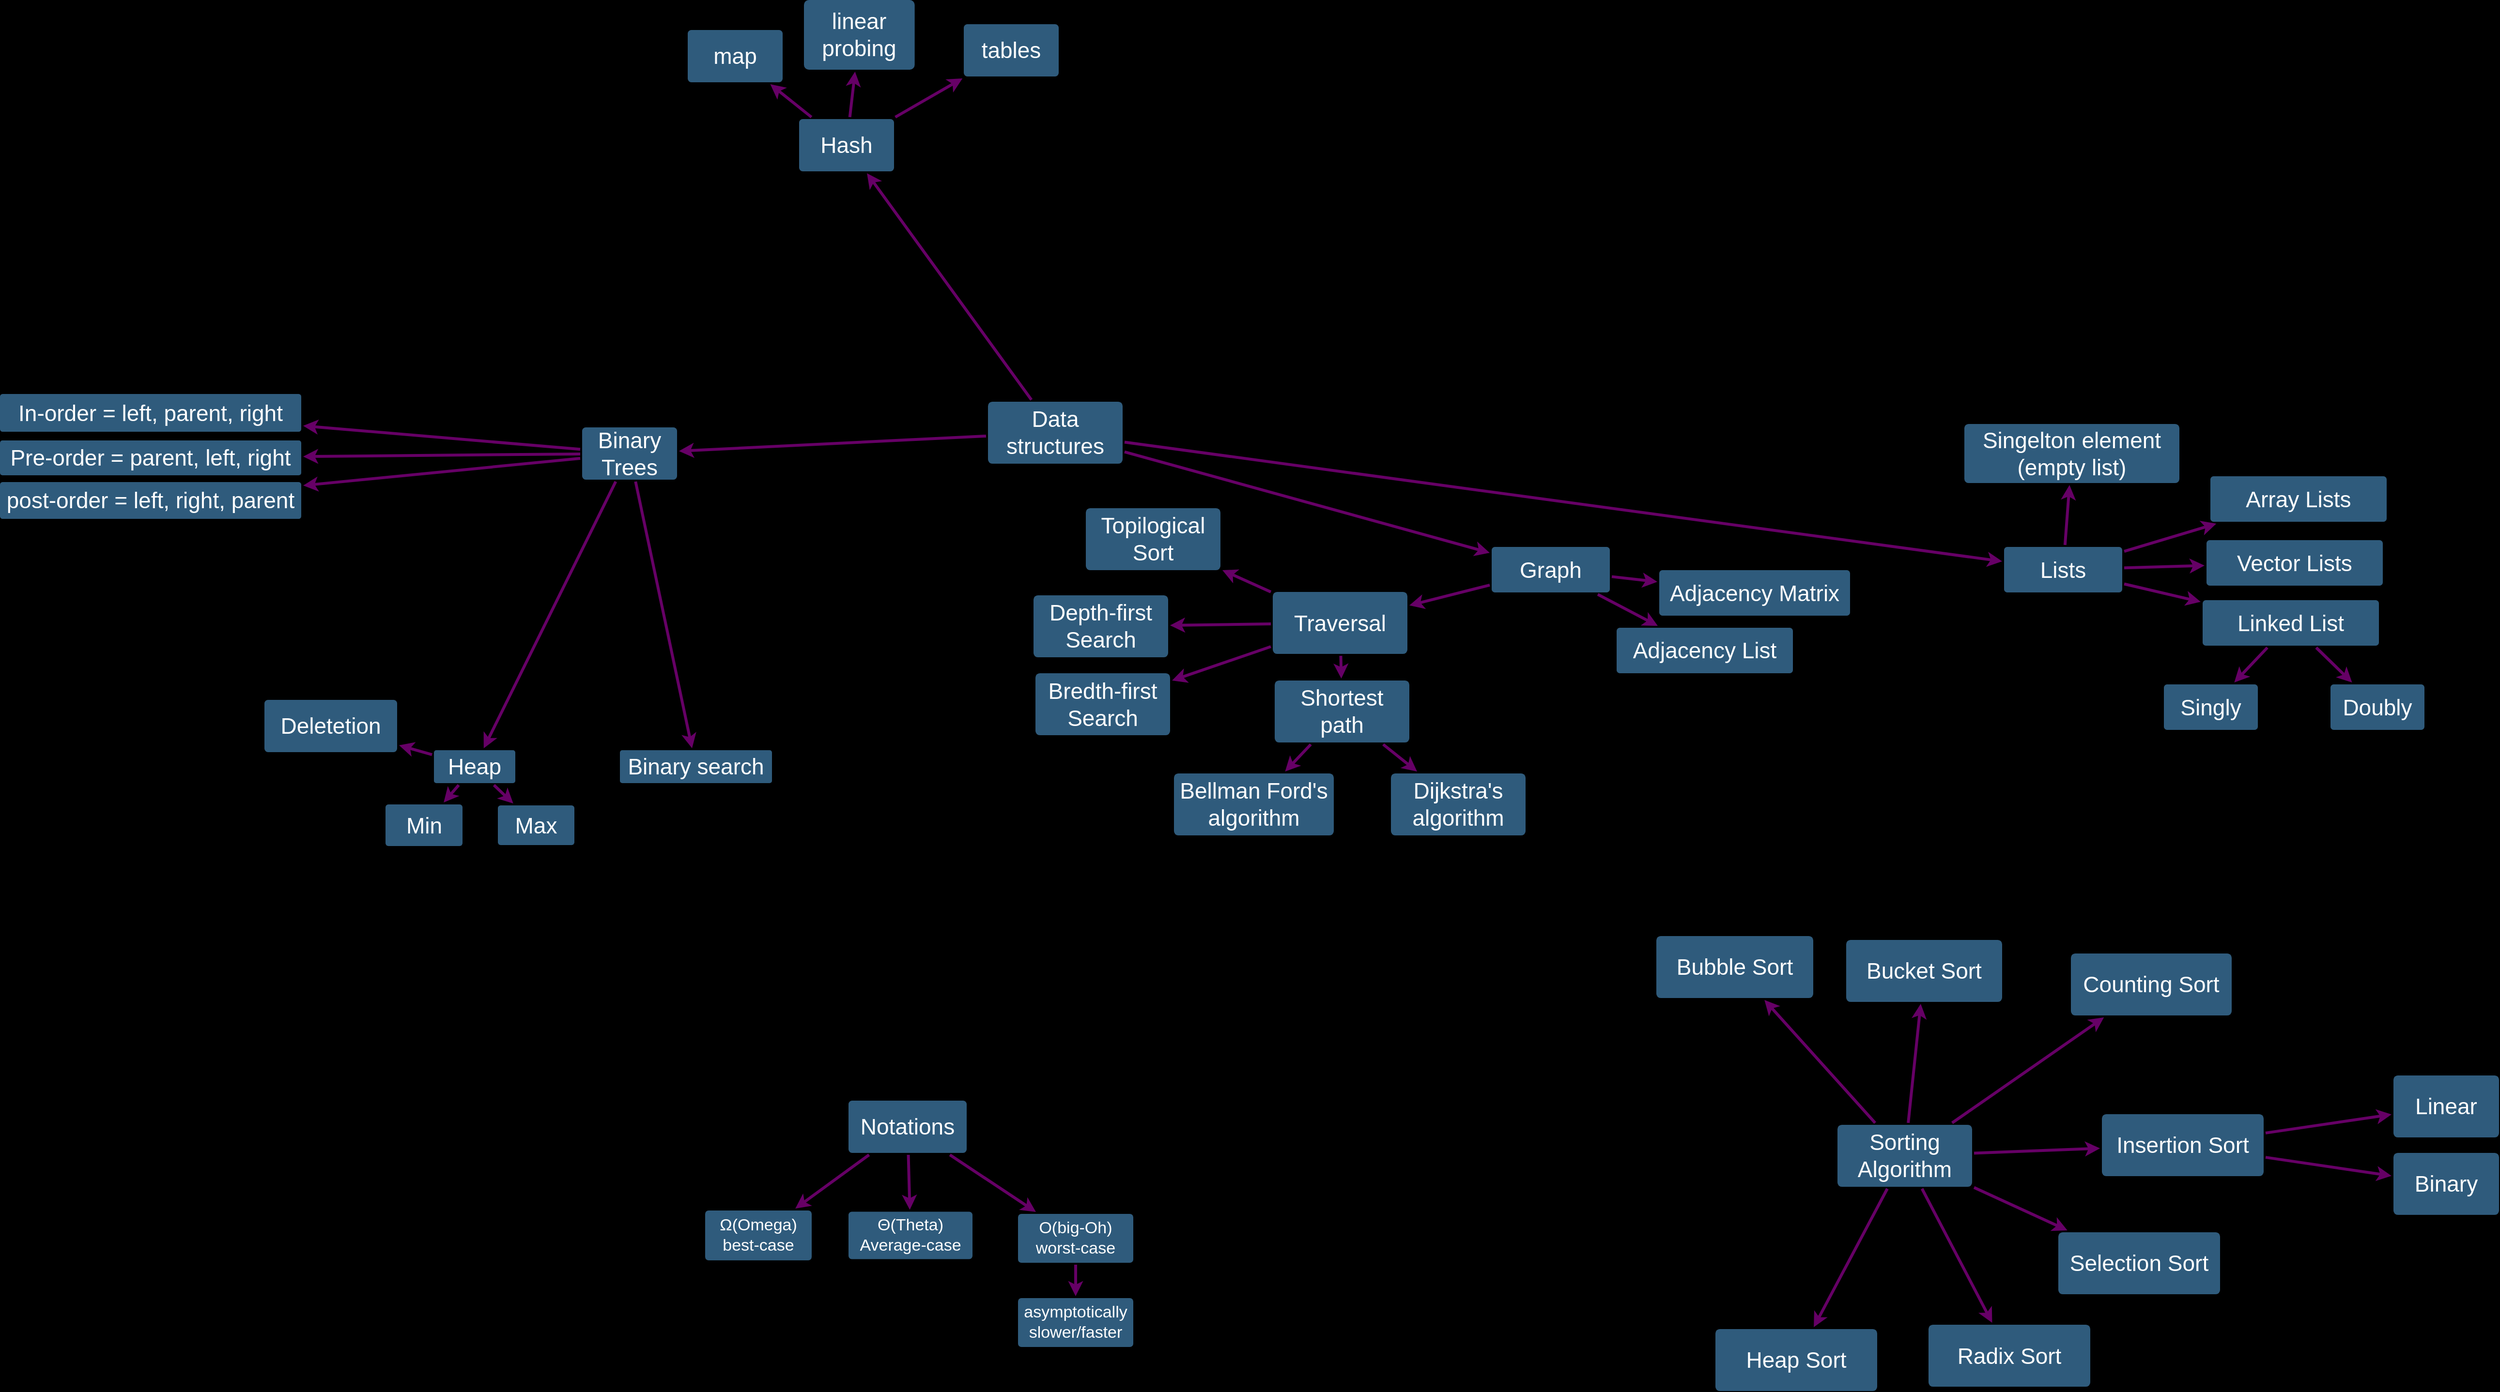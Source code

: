 <mxfile version="13.3.5" type="github">
  <diagram id="6a731a19-8d31-9384-78a2-239565b7b9f0" name="Page-1">
    <mxGraphModel dx="920" dy="1656" grid="0" gridSize="10" guides="1" tooltips="1" connect="1" arrows="1" fold="1" page="0" pageScale="1" pageWidth="1169" pageHeight="827" background="#000000" math="0" shadow="0">
      <root>
        <mxCell id="0" />
        <mxCell id="1" parent="0" />
        <mxCell id="1749" value="Binary Trees" style="rounded=1;whiteSpace=wrap;html=1;shadow=0;labelBackgroundColor=none;strokeColor=none;strokeWidth=3;fillColor=#2F5B7C;fontFamily=Helvetica;fontSize=23;fontColor=#FFFFFF;align=center;fontStyle=0;spacing=5;arcSize=7;perimeterSpacing=2;glass=0;" parent="1" vertex="1">
          <mxGeometry x="777" y="-366.5" width="98" height="54" as="geometry" />
        </mxCell>
        <mxCell id="1746" value="" style="edgeStyle=none;rounded=0;jumpStyle=none;html=1;shadow=0;labelBackgroundColor=none;startArrow=none;startFill=0;endArrow=classic;endFill=1;jettySize=auto;orthogonalLoop=1;strokeWidth=3;fontFamily=Helvetica;fontSize=16;fontColor=#23445D;spacing=5;fillColor=#e3c800;strokeColor=#660066;" parent="1" source="1749" target="T0vurwcoZlo6JB8hRkQS-1782" edge="1">
          <mxGeometry relative="1" as="geometry">
            <mxPoint x="857.308" y="78.66" as="targetPoint" />
            <mxPoint x="781" y="-135.0" as="sourcePoint" />
          </mxGeometry>
        </mxCell>
        <mxCell id="T0vurwcoZlo6JB8hRkQS-1781" value="In-order = left, parent, right" style="rounded=1;whiteSpace=wrap;html=1;shadow=0;labelBackgroundColor=none;strokeColor=none;strokeWidth=3;fillColor=#2F5B7C;fontFamily=Helvetica;fontSize=23;fontColor=#FFFFFF;align=center;fontStyle=0;spacing=5;arcSize=7;perimeterSpacing=2;horizontal=1;" parent="1" vertex="1">
          <mxGeometry x="176" y="-401" width="311" height="39" as="geometry" />
        </mxCell>
        <mxCell id="T0vurwcoZlo6JB8hRkQS-1782" value="Heap" style="rounded=1;whiteSpace=wrap;html=1;shadow=0;labelBackgroundColor=none;strokeColor=none;strokeWidth=3;fillColor=#2F5B7C;fontFamily=Helvetica;fontSize=23;fontColor=#FFFFFF;align=center;fontStyle=0;spacing=5;arcSize=7;perimeterSpacing=2;horizontal=1;verticalAlign=middle;" parent="1" vertex="1">
          <mxGeometry x="624" y="-33" width="84" height="34" as="geometry" />
        </mxCell>
        <mxCell id="T0vurwcoZlo6JB8hRkQS-1786" value="" style="edgeStyle=none;rounded=0;jumpStyle=none;html=1;shadow=0;labelBackgroundColor=none;startArrow=none;startFill=0;endArrow=classic;endFill=1;jettySize=auto;orthogonalLoop=1;strokeWidth=3;fontFamily=Helvetica;fontSize=16;fontColor=#23445D;spacing=5;fillColor=#e3c800;strokeColor=#660066;" parent="1" source="T0vurwcoZlo6JB8hRkQS-1782" target="T0vurwcoZlo6JB8hRkQS-1794" edge="1">
          <mxGeometry relative="1" as="geometry">
            <mxPoint x="875" y="129" as="sourcePoint" />
            <mxPoint x="836.63" y="171.0" as="targetPoint" />
          </mxGeometry>
        </mxCell>
        <mxCell id="T0vurwcoZlo6JB8hRkQS-1787" value="" style="edgeStyle=none;rounded=0;jumpStyle=none;html=1;shadow=0;labelBackgroundColor=none;startArrow=none;startFill=0;endArrow=classic;endFill=1;jettySize=auto;orthogonalLoop=1;strokeWidth=3;fontFamily=Helvetica;fontSize=16;fontColor=#23445D;spacing=5;fillColor=#e3c800;strokeColor=#660066;" parent="1" source="T0vurwcoZlo6JB8hRkQS-1782" target="T0vurwcoZlo6JB8hRkQS-1795" edge="1">
          <mxGeometry relative="1" as="geometry">
            <mxPoint x="885" y="139" as="sourcePoint" />
            <mxPoint x="902.027" y="171.0" as="targetPoint" />
          </mxGeometry>
        </mxCell>
        <mxCell id="T0vurwcoZlo6JB8hRkQS-1788" value="" style="edgeStyle=none;rounded=0;jumpStyle=none;html=1;shadow=0;labelBackgroundColor=none;startArrow=none;startFill=0;endArrow=classic;endFill=1;jettySize=auto;orthogonalLoop=1;strokeWidth=3;fontFamily=Helvetica;fontSize=16;fontColor=#23445D;spacing=5;fillColor=#e3c800;strokeColor=#660066;" parent="1" source="1749" target="T0vurwcoZlo6JB8hRkQS-1781" edge="1">
          <mxGeometry relative="1" as="geometry">
            <mxPoint x="1041" y="-95" as="sourcePoint" />
            <mxPoint x="1041" y="-61" as="targetPoint" />
          </mxGeometry>
        </mxCell>
        <mxCell id="T0vurwcoZlo6JB8hRkQS-1789" value="Pre-order = parent, left, right" style="rounded=1;whiteSpace=wrap;html=1;shadow=0;labelBackgroundColor=none;strokeColor=none;strokeWidth=3;fillColor=#2F5B7C;fontFamily=Helvetica;fontSize=23;fontColor=#FFFFFF;align=center;fontStyle=0;spacing=5;arcSize=7;perimeterSpacing=2;horizontal=1;" parent="1" vertex="1">
          <mxGeometry x="176" y="-353" width="311" height="36" as="geometry" />
        </mxCell>
        <mxCell id="T0vurwcoZlo6JB8hRkQS-1791" value="post-order = left, right, parent" style="rounded=1;whiteSpace=wrap;html=1;shadow=0;labelBackgroundColor=none;strokeColor=none;strokeWidth=3;fillColor=#2F5B7C;fontFamily=Helvetica;fontSize=23;fontColor=#FFFFFF;align=center;fontStyle=0;spacing=5;arcSize=7;perimeterSpacing=2;horizontal=1;" parent="1" vertex="1">
          <mxGeometry x="176" y="-310" width="311" height="38" as="geometry" />
        </mxCell>
        <mxCell id="T0vurwcoZlo6JB8hRkQS-1793" value="" style="edgeStyle=none;rounded=0;jumpStyle=none;html=1;shadow=0;labelBackgroundColor=none;startArrow=none;startFill=0;endArrow=classic;endFill=1;jettySize=auto;orthogonalLoop=1;strokeWidth=3;fontFamily=Helvetica;fontSize=16;fontColor=#23445D;spacing=5;fillColor=#e3c800;strokeColor=#660066;" parent="1" source="1749" target="T0vurwcoZlo6JB8hRkQS-1789" edge="1">
          <mxGeometry relative="1" as="geometry">
            <mxPoint x="912" y="-148.783" as="sourcePoint" />
            <mxPoint x="933" y="-152.435" as="targetPoint" />
          </mxGeometry>
        </mxCell>
        <mxCell id="T0vurwcoZlo6JB8hRkQS-1794" value="Min" style="rounded=1;whiteSpace=wrap;html=1;shadow=0;labelBackgroundColor=none;strokeColor=none;strokeWidth=3;fillColor=#2F5B7C;fontFamily=Helvetica;fontSize=23;fontColor=#FFFFFF;align=center;fontStyle=0;spacing=5;arcSize=7;perimeterSpacing=2;horizontal=1;verticalAlign=middle;" parent="1" vertex="1">
          <mxGeometry x="574" y="23" width="79.5" height="43" as="geometry" />
        </mxCell>
        <mxCell id="T0vurwcoZlo6JB8hRkQS-1795" value="Max" style="rounded=1;whiteSpace=wrap;html=1;shadow=0;labelBackgroundColor=none;strokeColor=none;strokeWidth=3;fillColor=#2F5B7C;fontFamily=Helvetica;fontSize=23;fontColor=#FFFFFF;align=center;fontStyle=0;spacing=5;arcSize=7;perimeterSpacing=2;horizontal=1;verticalAlign=middle;" parent="1" vertex="1">
          <mxGeometry x="690" y="24" width="79" height="41" as="geometry" />
        </mxCell>
        <mxCell id="T0vurwcoZlo6JB8hRkQS-1797" value="" style="edgeStyle=none;rounded=0;jumpStyle=none;html=1;shadow=0;labelBackgroundColor=none;startArrow=none;startFill=0;endArrow=classic;endFill=1;jettySize=auto;orthogonalLoop=1;strokeWidth=3;fontFamily=Helvetica;fontSize=16;fontColor=#23445D;spacing=5;fillColor=#e3c800;strokeColor=#660066;" parent="1" source="1749" target="T0vurwcoZlo6JB8hRkQS-1791" edge="1">
          <mxGeometry relative="1" as="geometry">
            <mxPoint x="912" y="-142.569" as="sourcePoint" />
            <mxPoint x="987" y="-138.665" as="targetPoint" />
          </mxGeometry>
        </mxCell>
        <mxCell id="T0vurwcoZlo6JB8hRkQS-1798" value="Graph" style="rounded=1;whiteSpace=wrap;html=1;shadow=0;labelBackgroundColor=none;strokeColor=none;strokeWidth=3;fillColor=#2F5B7C;fontFamily=Helvetica;fontSize=23;fontColor=#FFFFFF;align=center;fontStyle=0;spacing=5;arcSize=7;perimeterSpacing=2;" parent="1" vertex="1">
          <mxGeometry x="1716" y="-243" width="122" height="47" as="geometry" />
        </mxCell>
        <mxCell id="T0vurwcoZlo6JB8hRkQS-1799" value="Data structures" style="rounded=1;whiteSpace=wrap;html=1;shadow=0;labelBackgroundColor=none;strokeColor=none;strokeWidth=3;fillColor=#2F5B7C;fontFamily=Helvetica;fontSize=23;fontColor=#FFFFFF;align=center;fontStyle=0;spacing=5;arcSize=7;perimeterSpacing=2;" parent="1" vertex="1">
          <mxGeometry x="1196" y="-393" width="139" height="64" as="geometry" />
        </mxCell>
        <mxCell id="cFTijlWa25xeLsZB_8mZ-1750" value="" style="edgeStyle=none;rounded=0;jumpStyle=none;html=1;shadow=0;labelBackgroundColor=none;startArrow=none;startFill=0;endArrow=classic;endFill=1;jettySize=auto;orthogonalLoop=1;strokeWidth=3;fontFamily=Helvetica;fontSize=16;fontColor=#23445D;spacing=5;fillColor=#e3c800;strokeColor=#660066;" parent="1" source="T0vurwcoZlo6JB8hRkQS-1799" target="1749" edge="1">
          <mxGeometry relative="1" as="geometry">
            <mxPoint x="233" y="190.688" as="sourcePoint" />
            <mxPoint x="348" y="169.692" as="targetPoint" />
          </mxGeometry>
        </mxCell>
        <mxCell id="cFTijlWa25xeLsZB_8mZ-1751" value="" style="edgeStyle=none;rounded=0;jumpStyle=none;html=1;shadow=0;labelBackgroundColor=none;startArrow=none;startFill=0;endArrow=classic;endFill=1;jettySize=auto;orthogonalLoop=1;strokeWidth=3;fontFamily=Helvetica;fontSize=16;fontColor=#23445D;spacing=5;fillColor=#e3c800;strokeColor=#660066;" parent="1" source="T0vurwcoZlo6JB8hRkQS-1799" target="T0vurwcoZlo6JB8hRkQS-1798" edge="1">
          <mxGeometry relative="1" as="geometry">
            <mxPoint x="243" y="200.688" as="sourcePoint" />
            <mxPoint x="358" y="179.692" as="targetPoint" />
          </mxGeometry>
        </mxCell>
        <mxCell id="cFTijlWa25xeLsZB_8mZ-1752" value="Lists" style="rounded=1;whiteSpace=wrap;html=1;shadow=0;labelBackgroundColor=none;strokeColor=none;strokeWidth=3;fillColor=#2F5B7C;fontFamily=Helvetica;fontSize=23;fontColor=#FFFFFF;align=center;fontStyle=0;spacing=5;arcSize=7;perimeterSpacing=2;" parent="1" vertex="1">
          <mxGeometry x="2245" y="-243" width="122" height="47" as="geometry" />
        </mxCell>
        <mxCell id="cFTijlWa25xeLsZB_8mZ-1754" value="" style="edgeStyle=none;rounded=0;jumpStyle=none;html=1;shadow=0;labelBackgroundColor=none;startArrow=none;startFill=0;endArrow=classic;endFill=1;jettySize=auto;orthogonalLoop=1;strokeWidth=3;fontFamily=Helvetica;fontSize=16;fontColor=#23445D;spacing=5;fillColor=#e3c800;strokeColor=#660066;" parent="1" source="T0vurwcoZlo6JB8hRkQS-1799" target="cFTijlWa25xeLsZB_8mZ-1752" edge="1">
          <mxGeometry relative="1" as="geometry">
            <mxPoint x="1440" y="-12" as="sourcePoint" />
            <mxPoint x="1783" y="-62" as="targetPoint" />
          </mxGeometry>
        </mxCell>
        <mxCell id="cFTijlWa25xeLsZB_8mZ-1756" value="" style="edgeStyle=none;rounded=0;jumpStyle=none;html=1;shadow=0;labelBackgroundColor=none;startArrow=none;startFill=0;endArrow=classic;endFill=1;jettySize=auto;orthogonalLoop=1;strokeWidth=3;fontFamily=Helvetica;fontSize=16;fontColor=#23445D;spacing=5;fillColor=#e3c800;strokeColor=#660066;" parent="1" source="cFTijlWa25xeLsZB_8mZ-1752" target="cFTijlWa25xeLsZB_8mZ-1782" edge="1">
          <mxGeometry relative="1" as="geometry">
            <mxPoint x="1475.0" y="-341.22" as="sourcePoint" />
            <mxPoint x="2205.704" y="-120.0" as="targetPoint" />
          </mxGeometry>
        </mxCell>
        <mxCell id="cFTijlWa25xeLsZB_8mZ-1758" value="Sorting Algorithm" style="rounded=1;whiteSpace=wrap;html=1;shadow=0;labelBackgroundColor=none;strokeColor=none;strokeWidth=3;fillColor=#2F5B7C;fontFamily=Helvetica;fontSize=23;fontColor=#FFFFFF;align=center;fontStyle=0;spacing=5;arcSize=7;perimeterSpacing=2;" parent="1" vertex="1">
          <mxGeometry x="2073" y="354" width="139" height="64" as="geometry" />
        </mxCell>
        <mxCell id="cFTijlWa25xeLsZB_8mZ-1760" value="Traversal" style="rounded=1;whiteSpace=wrap;html=1;shadow=0;labelBackgroundColor=none;strokeColor=none;strokeWidth=3;fillColor=#2F5B7C;fontFamily=Helvetica;fontSize=23;fontColor=#FFFFFF;align=center;fontStyle=0;spacing=5;arcSize=7;perimeterSpacing=2;" parent="1" vertex="1">
          <mxGeometry x="1490" y="-196.5" width="139" height="64" as="geometry" />
        </mxCell>
        <mxCell id="cFTijlWa25xeLsZB_8mZ-1761" value="" style="edgeStyle=none;rounded=0;jumpStyle=none;html=1;shadow=0;labelBackgroundColor=none;startArrow=none;startFill=0;endArrow=classic;endFill=1;jettySize=auto;orthogonalLoop=1;strokeWidth=3;fontFamily=Helvetica;fontSize=16;fontColor=#23445D;spacing=5;fillColor=#e3c800;strokeColor=#660066;" parent="1" source="T0vurwcoZlo6JB8hRkQS-1798" target="cFTijlWa25xeLsZB_8mZ-1760" edge="1">
          <mxGeometry relative="1" as="geometry">
            <mxPoint x="-159" y="-341.606" as="sourcePoint" />
            <mxPoint x="-293" y="-288.394" as="targetPoint" />
          </mxGeometry>
        </mxCell>
        <mxCell id="cFTijlWa25xeLsZB_8mZ-1762" value="Binary search" style="rounded=1;whiteSpace=wrap;html=1;shadow=0;labelBackgroundColor=none;strokeColor=none;strokeWidth=3;fillColor=#2F5B7C;fontFamily=Helvetica;fontSize=23;fontColor=#FFFFFF;align=center;fontStyle=0;spacing=5;arcSize=7;perimeterSpacing=2;horizontal=1;verticalAlign=middle;" parent="1" vertex="1">
          <mxGeometry x="816" y="-33" width="157" height="34" as="geometry" />
        </mxCell>
        <mxCell id="cFTijlWa25xeLsZB_8mZ-1763" value="" style="edgeStyle=none;rounded=0;jumpStyle=none;html=1;shadow=0;labelBackgroundColor=none;startArrow=none;startFill=0;endArrow=classic;endFill=1;jettySize=auto;orthogonalLoop=1;strokeWidth=3;fontFamily=Helvetica;fontSize=16;fontColor=#23445D;spacing=5;fillColor=#e3c800;strokeColor=#660066;" parent="1" source="1749" target="cFTijlWa25xeLsZB_8mZ-1762" edge="1">
          <mxGeometry relative="1" as="geometry">
            <mxPoint x="699.278" y="-25" as="targetPoint" />
            <mxPoint x="825.47" y="-128" as="sourcePoint" />
          </mxGeometry>
        </mxCell>
        <mxCell id="cFTijlWa25xeLsZB_8mZ-1766" value="Notations" style="rounded=1;whiteSpace=wrap;html=1;shadow=0;labelBackgroundColor=none;strokeColor=none;strokeWidth=3;fillColor=#2F5B7C;fontFamily=Helvetica;fontSize=23;fontColor=#FFFFFF;align=center;fontStyle=0;spacing=5;arcSize=7;perimeterSpacing=2;glass=0;" parent="1" vertex="1">
          <mxGeometry x="1052" y="329" width="122" height="54" as="geometry" />
        </mxCell>
        <mxCell id="cFTijlWa25xeLsZB_8mZ-1767" value="&lt;font style=&quot;font-size: 17px&quot;&gt;Ω(Omega) best-case&lt;/font&gt;" style="rounded=1;whiteSpace=wrap;html=1;shadow=0;labelBackgroundColor=none;strokeColor=none;strokeWidth=3;fillColor=#2F5B7C;fontFamily=Helvetica;fontSize=17;fontColor=#FFFFFF;align=center;fontStyle=0;spacing=5;arcSize=7;perimeterSpacing=2;glass=0;" parent="1" vertex="1">
          <mxGeometry x="904" y="442.5" width="110" height="51.5" as="geometry" />
        </mxCell>
        <mxCell id="cFTijlWa25xeLsZB_8mZ-1770" value="&lt;font style=&quot;font-size: 17px&quot;&gt;Θ(Theta) Average-case&lt;/font&gt;" style="rounded=1;whiteSpace=wrap;html=1;shadow=0;labelBackgroundColor=none;strokeColor=none;strokeWidth=3;fillColor=#2F5B7C;fontFamily=Helvetica;fontSize=17;fontColor=#FFFFFF;align=center;fontStyle=0;spacing=5;arcSize=7;perimeterSpacing=2;glass=0;" parent="1" vertex="1">
          <mxGeometry x="1052" y="443.75" width="128" height="49" as="geometry" />
        </mxCell>
        <mxCell id="cFTijlWa25xeLsZB_8mZ-1771" value="&lt;font style=&quot;font-size: 17px&quot;&gt;O(big-Oh) worst-case&lt;/font&gt;" style="rounded=1;whiteSpace=wrap;html=1;shadow=0;labelBackgroundColor=none;strokeColor=none;strokeWidth=3;fillColor=#2F5B7C;fontFamily=Helvetica;fontSize=17;fontColor=#FFFFFF;align=center;fontStyle=0;spacing=5;arcSize=7;perimeterSpacing=2;glass=0;" parent="1" vertex="1">
          <mxGeometry x="1227" y="446" width="119" height="50.5" as="geometry" />
        </mxCell>
        <mxCell id="cFTijlWa25xeLsZB_8mZ-1772" value="" style="edgeStyle=none;rounded=0;jumpStyle=none;html=1;shadow=0;labelBackgroundColor=none;startArrow=none;startFill=0;endArrow=classic;endFill=1;jettySize=auto;orthogonalLoop=1;strokeWidth=3;fontFamily=Helvetica;fontSize=16;fontColor=#23445D;spacing=5;fillColor=#e3c800;strokeColor=#660066;" parent="1" source="cFTijlWa25xeLsZB_8mZ-1766" target="cFTijlWa25xeLsZB_8mZ-1767" edge="1">
          <mxGeometry relative="1" as="geometry">
            <mxPoint x="1361.278" y="660.0" as="targetPoint" />
            <mxPoint x="1487.47" y="557" as="sourcePoint" />
          </mxGeometry>
        </mxCell>
        <mxCell id="cFTijlWa25xeLsZB_8mZ-1773" value="" style="edgeStyle=none;rounded=0;jumpStyle=none;html=1;shadow=0;labelBackgroundColor=none;startArrow=none;startFill=0;endArrow=classic;endFill=1;jettySize=auto;orthogonalLoop=1;strokeWidth=3;fontFamily=Helvetica;fontSize=16;fontColor=#23445D;spacing=5;fillColor=#e3c800;strokeColor=#660066;" parent="1" source="cFTijlWa25xeLsZB_8mZ-1766" target="cFTijlWa25xeLsZB_8mZ-1770" edge="1">
          <mxGeometry relative="1" as="geometry">
            <mxPoint x="1371.278" y="670.0" as="targetPoint" />
            <mxPoint x="1497.47" y="567" as="sourcePoint" />
          </mxGeometry>
        </mxCell>
        <mxCell id="cFTijlWa25xeLsZB_8mZ-1774" value="" style="edgeStyle=none;rounded=0;jumpStyle=none;html=1;shadow=0;labelBackgroundColor=none;startArrow=none;startFill=0;endArrow=classic;endFill=1;jettySize=auto;orthogonalLoop=1;strokeWidth=3;fontFamily=Helvetica;fontSize=16;fontColor=#23445D;spacing=5;fillColor=#e3c800;strokeColor=#660066;" parent="1" source="cFTijlWa25xeLsZB_8mZ-1766" target="cFTijlWa25xeLsZB_8mZ-1771" edge="1">
          <mxGeometry relative="1" as="geometry">
            <mxPoint x="1381.278" y="680.0" as="targetPoint" />
            <mxPoint x="1507.47" y="577" as="sourcePoint" />
          </mxGeometry>
        </mxCell>
        <mxCell id="cFTijlWa25xeLsZB_8mZ-1775" value="Bubble Sort" style="rounded=1;whiteSpace=wrap;html=1;shadow=0;labelBackgroundColor=none;strokeColor=none;strokeWidth=3;fillColor=#2F5B7C;fontFamily=Helvetica;fontSize=23;fontColor=#FFFFFF;align=center;fontStyle=0;spacing=5;arcSize=7;perimeterSpacing=2;" parent="1" vertex="1">
          <mxGeometry x="1886" y="159" width="162" height="64" as="geometry" />
        </mxCell>
        <mxCell id="cFTijlWa25xeLsZB_8mZ-1776" value="Vector Lists&lt;span style=&quot;color: rgba(0 , 0 , 0 , 0) ; font-family: monospace ; font-size: 0px&quot;&gt;%3CmxGraphModel%3E%3Croot%3E%3CmxCell%20id%3D%220%22%2F%3E%3CmxCell%20id%3D%221%22%20parent%3D%220%22%2F%3E%3CmxCell%20id%3D%222%22%20value%3D%22Array%20Lists%22%20style%3D%22rounded%3D1%3BwhiteSpace%3Dwrap%3Bhtml%3D1%3Bshadow%3D0%3BlabelBackgroundColor%3Dnone%3BstrokeColor%3Dnone%3BstrokeWidth%3D3%3BfillColor%3D%232F5B7C%3BfontFamily%3DHelvetica%3BfontSize%3D23%3BfontColor%3D%23FFFFFF%3Balign%3Dcenter%3BfontStyle%3D0%3Bspacing%3D5%3BarcSize%3D7%3BperimeterSpacing%3D2%3B%22%20vertex%3D%221%22%20parent%3D%221%22%3E%3CmxGeometry%20x%3D%222005%22%20y%3D%22-123%22%20width%3D%22182%22%20height%3D%2247%22%20as%3D%22geometry%22%2F%3E%3C%2FmxCell%3E%3C%2Froot%3E%3C%2FmxGraphModel%3E&lt;/span&gt;" style="rounded=1;whiteSpace=wrap;html=1;shadow=0;labelBackgroundColor=none;strokeColor=none;strokeWidth=3;fillColor=#2F5B7C;fontFamily=Helvetica;fontSize=23;fontColor=#FFFFFF;align=center;fontStyle=0;spacing=5;arcSize=7;perimeterSpacing=2;" parent="1" vertex="1">
          <mxGeometry x="2454" y="-250" width="182" height="47" as="geometry" />
        </mxCell>
        <mxCell id="cFTijlWa25xeLsZB_8mZ-1777" value="Linked List" style="rounded=1;whiteSpace=wrap;html=1;shadow=0;labelBackgroundColor=none;strokeColor=none;strokeWidth=3;fillColor=#2F5B7C;fontFamily=Helvetica;fontSize=23;fontColor=#FFFFFF;align=center;fontStyle=0;spacing=5;arcSize=7;perimeterSpacing=2;" parent="1" vertex="1">
          <mxGeometry x="2450" y="-188" width="182" height="47" as="geometry" />
        </mxCell>
        <mxCell id="cFTijlWa25xeLsZB_8mZ-1778" value="" style="edgeStyle=none;rounded=0;jumpStyle=none;html=1;shadow=0;labelBackgroundColor=none;startArrow=none;startFill=0;endArrow=classic;endFill=1;jettySize=auto;orthogonalLoop=1;strokeWidth=3;fontFamily=Helvetica;fontSize=16;fontColor=#23445D;spacing=5;fillColor=#e3c800;strokeColor=#660066;" parent="1" source="cFTijlWa25xeLsZB_8mZ-1752" target="cFTijlWa25xeLsZB_8mZ-1776" edge="1">
          <mxGeometry relative="1" as="geometry">
            <mxPoint x="2290.296" y="-184.0" as="sourcePoint" />
            <mxPoint x="2215.704" y="-110.0" as="targetPoint" />
          </mxGeometry>
        </mxCell>
        <mxCell id="cFTijlWa25xeLsZB_8mZ-1779" value="" style="edgeStyle=none;rounded=0;jumpStyle=none;html=1;shadow=0;labelBackgroundColor=none;startArrow=none;startFill=0;endArrow=classic;endFill=1;jettySize=auto;orthogonalLoop=1;strokeWidth=3;fontFamily=Helvetica;fontSize=16;fontColor=#23445D;spacing=5;fillColor=#e3c800;strokeColor=#660066;" parent="1" source="cFTijlWa25xeLsZB_8mZ-1752" target="cFTijlWa25xeLsZB_8mZ-1777" edge="1">
          <mxGeometry relative="1" as="geometry">
            <mxPoint x="2335.992" y="-184.0" as="sourcePoint" />
            <mxPoint x="2394.008" y="-110.0" as="targetPoint" />
          </mxGeometry>
        </mxCell>
        <mxCell id="cFTijlWa25xeLsZB_8mZ-1780" value="Adjacency List" style="rounded=1;whiteSpace=wrap;html=1;shadow=0;labelBackgroundColor=none;strokeColor=none;strokeWidth=3;fillColor=#2F5B7C;fontFamily=Helvetica;fontSize=23;fontColor=#FFFFFF;align=center;fontStyle=0;spacing=5;arcSize=7;perimeterSpacing=2;" parent="1" vertex="1">
          <mxGeometry x="1845" y="-159.5" width="182" height="47" as="geometry" />
        </mxCell>
        <mxCell id="cFTijlWa25xeLsZB_8mZ-1782" value="Array Lists" style="rounded=1;whiteSpace=wrap;html=1;shadow=0;labelBackgroundColor=none;strokeColor=none;strokeWidth=3;fillColor=#2F5B7C;fontFamily=Helvetica;fontSize=23;fontColor=#FFFFFF;align=center;fontStyle=0;spacing=5;arcSize=7;perimeterSpacing=2;" parent="1" vertex="1">
          <mxGeometry x="2458" y="-316" width="182" height="47" as="geometry" />
        </mxCell>
        <mxCell id="cFTijlWa25xeLsZB_8mZ-1783" value="" style="edgeStyle=none;rounded=0;jumpStyle=none;html=1;shadow=0;labelBackgroundColor=none;startArrow=none;startFill=0;endArrow=classic;endFill=1;jettySize=auto;orthogonalLoop=1;strokeWidth=3;fontFamily=Helvetica;fontSize=16;fontColor=#23445D;spacing=5;fillColor=#e3c800;strokeColor=#660066;" parent="1" source="T0vurwcoZlo6JB8hRkQS-1798" target="cFTijlWa25xeLsZB_8mZ-1780" edge="1">
          <mxGeometry relative="1" as="geometry">
            <mxPoint x="1765.635" y="-184.0" as="sourcePoint" />
            <mxPoint x="1675.986" y="-77" as="targetPoint" />
          </mxGeometry>
        </mxCell>
        <mxCell id="cFTijlWa25xeLsZB_8mZ-1784" value="Adjacency Matrix" style="rounded=1;whiteSpace=wrap;html=1;shadow=0;labelBackgroundColor=none;strokeColor=none;strokeWidth=3;fillColor=#2F5B7C;fontFamily=Helvetica;fontSize=23;fontColor=#FFFFFF;align=center;fontStyle=0;spacing=5;arcSize=7;perimeterSpacing=2;" parent="1" vertex="1">
          <mxGeometry x="1889" y="-219" width="197" height="47" as="geometry" />
        </mxCell>
        <mxCell id="cFTijlWa25xeLsZB_8mZ-1785" value="" style="edgeStyle=none;rounded=0;jumpStyle=none;html=1;shadow=0;labelBackgroundColor=none;startArrow=none;startFill=0;endArrow=classic;endFill=1;jettySize=auto;orthogonalLoop=1;strokeWidth=3;fontFamily=Helvetica;fontSize=16;fontColor=#23445D;spacing=5;fillColor=#e3c800;strokeColor=#660066;" parent="1" source="T0vurwcoZlo6JB8hRkQS-1798" target="cFTijlWa25xeLsZB_8mZ-1784" edge="1">
          <mxGeometry relative="1" as="geometry">
            <mxPoint x="1755.635" y="-194.0" as="sourcePoint" />
            <mxPoint x="1665.986" y="-87" as="targetPoint" />
          </mxGeometry>
        </mxCell>
        <mxCell id="cFTijlWa25xeLsZB_8mZ-1786" value="Singly" style="rounded=1;whiteSpace=wrap;html=1;shadow=0;labelBackgroundColor=none;strokeColor=none;strokeWidth=3;fillColor=#2F5B7C;fontFamily=Helvetica;fontSize=23;fontColor=#FFFFFF;align=center;fontStyle=0;spacing=5;arcSize=7;perimeterSpacing=2;" parent="1" vertex="1">
          <mxGeometry x="2410" y="-101" width="97" height="47" as="geometry" />
        </mxCell>
        <mxCell id="cFTijlWa25xeLsZB_8mZ-1788" value="" style="edgeStyle=none;rounded=0;jumpStyle=none;html=1;shadow=0;labelBackgroundColor=none;startArrow=none;startFill=0;endArrow=classic;endFill=1;jettySize=auto;orthogonalLoop=1;strokeWidth=3;fontFamily=Helvetica;fontSize=16;fontColor=#23445D;spacing=5;fillColor=#e3c800;strokeColor=#660066;" parent="1" source="cFTijlWa25xeLsZB_8mZ-1777" target="cFTijlWa25xeLsZB_8mZ-1786" edge="1">
          <mxGeometry relative="1" as="geometry">
            <mxPoint x="2379" y="-194.755" as="sourcePoint" />
            <mxPoint x="2458" y="-176.266" as="targetPoint" />
          </mxGeometry>
        </mxCell>
        <mxCell id="cFTijlWa25xeLsZB_8mZ-1789" value="Doubly" style="rounded=1;whiteSpace=wrap;html=1;shadow=0;labelBackgroundColor=none;strokeColor=none;strokeWidth=3;fillColor=#2F5B7C;fontFamily=Helvetica;fontSize=23;fontColor=#FFFFFF;align=center;fontStyle=0;spacing=5;arcSize=7;perimeterSpacing=2;" parent="1" vertex="1">
          <mxGeometry x="2582" y="-101" width="97" height="47" as="geometry" />
        </mxCell>
        <mxCell id="cFTijlWa25xeLsZB_8mZ-1790" value="" style="edgeStyle=none;rounded=0;jumpStyle=none;html=1;shadow=0;labelBackgroundColor=none;startArrow=none;startFill=0;endArrow=classic;endFill=1;jettySize=auto;orthogonalLoop=1;strokeWidth=3;fontFamily=Helvetica;fontSize=16;fontColor=#23445D;spacing=5;fillColor=#e3c800;strokeColor=#660066;" parent="1" source="cFTijlWa25xeLsZB_8mZ-1777" target="cFTijlWa25xeLsZB_8mZ-1789" edge="1">
          <mxGeometry relative="1" as="geometry">
            <mxPoint x="2691.819" y="-131.5" as="sourcePoint" />
            <mxPoint x="2633" y="-168.766" as="targetPoint" />
          </mxGeometry>
        </mxCell>
        <mxCell id="cFTijlWa25xeLsZB_8mZ-1791" value="Bucket Sort" style="rounded=1;whiteSpace=wrap;html=1;shadow=0;labelBackgroundColor=none;strokeColor=none;strokeWidth=3;fillColor=#2F5B7C;fontFamily=Helvetica;fontSize=23;fontColor=#FFFFFF;align=center;fontStyle=0;spacing=5;arcSize=7;perimeterSpacing=2;" parent="1" vertex="1">
          <mxGeometry x="2082" y="163" width="161" height="64" as="geometry" />
        </mxCell>
        <mxCell id="cFTijlWa25xeLsZB_8mZ-1792" value="" style="edgeStyle=none;rounded=0;jumpStyle=none;html=1;shadow=0;labelBackgroundColor=none;startArrow=none;startFill=0;endArrow=classic;endFill=1;jettySize=auto;orthogonalLoop=1;strokeWidth=3;fontFamily=Helvetica;fontSize=16;fontColor=#23445D;spacing=5;fillColor=#e3c800;strokeColor=#660066;" parent="1" source="cFTijlWa25xeLsZB_8mZ-1758" target="cFTijlWa25xeLsZB_8mZ-1775" edge="1">
          <mxGeometry relative="1" as="geometry">
            <mxPoint x="2153.876" y="321" as="sourcePoint" />
            <mxPoint x="2189" y="501" as="targetPoint" />
          </mxGeometry>
        </mxCell>
        <mxCell id="cFTijlWa25xeLsZB_8mZ-1793" value="" style="edgeStyle=none;rounded=0;jumpStyle=none;html=1;shadow=0;labelBackgroundColor=none;startArrow=none;startFill=0;endArrow=classic;endFill=1;jettySize=auto;orthogonalLoop=1;strokeWidth=3;fontFamily=Helvetica;fontSize=16;fontColor=#23445D;spacing=5;fillColor=#e3c800;strokeColor=#660066;" parent="1" source="cFTijlWa25xeLsZB_8mZ-1758" target="cFTijlWa25xeLsZB_8mZ-1791" edge="1">
          <mxGeometry relative="1" as="geometry">
            <mxPoint x="2163.876" y="331" as="sourcePoint" />
            <mxPoint x="2163.124" y="372.0" as="targetPoint" />
          </mxGeometry>
        </mxCell>
        <mxCell id="cFTijlWa25xeLsZB_8mZ-1794" value="Insertion Sort" style="rounded=1;whiteSpace=wrap;html=1;shadow=0;labelBackgroundColor=none;strokeColor=none;strokeWidth=3;fillColor=#2F5B7C;fontFamily=Helvetica;fontSize=23;fontColor=#FFFFFF;align=center;fontStyle=0;spacing=5;arcSize=7;perimeterSpacing=2;" parent="1" vertex="1">
          <mxGeometry x="2346" y="343" width="167" height="64" as="geometry" />
        </mxCell>
        <mxCell id="cFTijlWa25xeLsZB_8mZ-1796" value="" style="edgeStyle=none;rounded=0;jumpStyle=none;html=1;shadow=0;labelBackgroundColor=none;startArrow=none;startFill=0;endArrow=classic;endFill=1;jettySize=auto;orthogonalLoop=1;strokeWidth=3;fontFamily=Helvetica;fontSize=16;fontColor=#23445D;spacing=5;fillColor=#e3c800;strokeColor=#660066;" parent="1" source="cFTijlWa25xeLsZB_8mZ-1758" target="cFTijlWa25xeLsZB_8mZ-1794" edge="1">
          <mxGeometry relative="1" as="geometry">
            <mxPoint x="2214" y="608" as="sourcePoint" />
            <mxPoint x="2189" y="723" as="targetPoint" />
          </mxGeometry>
        </mxCell>
        <mxCell id="cFTijlWa25xeLsZB_8mZ-1797" value="" style="edgeStyle=none;rounded=0;jumpStyle=none;html=1;shadow=0;labelBackgroundColor=none;startArrow=none;startFill=0;endArrow=classic;endFill=1;jettySize=auto;orthogonalLoop=1;strokeWidth=3;fontFamily=Helvetica;fontSize=16;fontColor=#23445D;spacing=5;fillColor=#e3c800;strokeColor=#660066;" parent="1" source="cFTijlWa25xeLsZB_8mZ-1758" target="cFTijlWa25xeLsZB_8mZ-1798" edge="1">
          <mxGeometry relative="1" as="geometry">
            <mxPoint x="2210.209" y="642.0" as="sourcePoint" />
            <mxPoint x="2338.132" y="564" as="targetPoint" />
          </mxGeometry>
        </mxCell>
        <mxCell id="cFTijlWa25xeLsZB_8mZ-1798" value="Counting Sort" style="rounded=1;whiteSpace=wrap;html=1;shadow=0;labelBackgroundColor=none;strokeColor=none;strokeWidth=3;fillColor=#2F5B7C;fontFamily=Helvetica;fontSize=23;fontColor=#FFFFFF;align=center;fontStyle=0;spacing=5;arcSize=7;perimeterSpacing=2;" parent="1" vertex="1">
          <mxGeometry x="2314" y="177" width="166" height="64" as="geometry" />
        </mxCell>
        <mxCell id="cFTijlWa25xeLsZB_8mZ-1799" value="Selection Sort" style="rounded=1;whiteSpace=wrap;html=1;shadow=0;labelBackgroundColor=none;strokeColor=none;strokeWidth=3;fillColor=#2F5B7C;fontFamily=Helvetica;fontSize=23;fontColor=#FFFFFF;align=center;fontStyle=0;spacing=5;arcSize=7;perimeterSpacing=2;" parent="1" vertex="1">
          <mxGeometry x="2301" y="465" width="167" height="64" as="geometry" />
        </mxCell>
        <mxCell id="cFTijlWa25xeLsZB_8mZ-1800" value="" style="edgeStyle=none;rounded=0;jumpStyle=none;html=1;shadow=0;labelBackgroundColor=none;startArrow=none;startFill=0;endArrow=classic;endFill=1;jettySize=auto;orthogonalLoop=1;strokeWidth=3;fontFamily=Helvetica;fontSize=16;fontColor=#23445D;spacing=5;fillColor=#e3c800;strokeColor=#660066;" parent="1" source="cFTijlWa25xeLsZB_8mZ-1758" target="cFTijlWa25xeLsZB_8mZ-1799" edge="1">
          <mxGeometry relative="1" as="geometry">
            <mxPoint x="2224" y="422.722" as="sourcePoint" />
            <mxPoint x="2364" y="475.045" as="targetPoint" />
          </mxGeometry>
        </mxCell>
        <mxCell id="cFTijlWa25xeLsZB_8mZ-1801" value="Radix Sort" style="rounded=1;whiteSpace=wrap;html=1;shadow=0;labelBackgroundColor=none;strokeColor=none;strokeWidth=3;fillColor=#2F5B7C;fontFamily=Helvetica;fontSize=23;fontColor=#FFFFFF;align=center;fontStyle=0;spacing=5;arcSize=7;perimeterSpacing=2;" parent="1" vertex="1">
          <mxGeometry x="2167" y="560.5" width="167" height="64" as="geometry" />
        </mxCell>
        <mxCell id="cFTijlWa25xeLsZB_8mZ-1802" value="" style="edgeStyle=none;rounded=0;jumpStyle=none;html=1;shadow=0;labelBackgroundColor=none;startArrow=none;startFill=0;endArrow=classic;endFill=1;jettySize=auto;orthogonalLoop=1;strokeWidth=3;fontFamily=Helvetica;fontSize=16;fontColor=#23445D;spacing=5;fillColor=#e3c800;strokeColor=#660066;" parent="1" source="cFTijlWa25xeLsZB_8mZ-1758" target="cFTijlWa25xeLsZB_8mZ-1801" edge="1">
          <mxGeometry relative="1" as="geometry">
            <mxPoint x="2224" y="428.795" as="sourcePoint" />
            <mxPoint x="2320.374" y="473" as="targetPoint" />
          </mxGeometry>
        </mxCell>
        <mxCell id="cFTijlWa25xeLsZB_8mZ-1803" value="Heap Sort" style="rounded=1;whiteSpace=wrap;html=1;shadow=0;labelBackgroundColor=none;strokeColor=none;strokeWidth=3;fillColor=#2F5B7C;fontFamily=Helvetica;fontSize=23;fontColor=#FFFFFF;align=center;fontStyle=0;spacing=5;arcSize=7;perimeterSpacing=2;" parent="1" vertex="1">
          <mxGeometry x="1947" y="565" width="167" height="64" as="geometry" />
        </mxCell>
        <mxCell id="cFTijlWa25xeLsZB_8mZ-1804" value="" style="edgeStyle=none;rounded=0;jumpStyle=none;html=1;shadow=0;labelBackgroundColor=none;startArrow=none;startFill=0;endArrow=classic;endFill=1;jettySize=auto;orthogonalLoop=1;strokeWidth=3;fontFamily=Helvetica;fontSize=16;fontColor=#23445D;spacing=5;fillColor=#e3c800;strokeColor=#660066;" parent="1" source="cFTijlWa25xeLsZB_8mZ-1758" target="cFTijlWa25xeLsZB_8mZ-1803" edge="1">
          <mxGeometry relative="1" as="geometry">
            <mxPoint x="2170.282" y="430" as="sourcePoint" />
            <mxPoint x="2242.718" y="568.5" as="targetPoint" />
          </mxGeometry>
        </mxCell>
        <mxCell id="cFTijlWa25xeLsZB_8mZ-1805" value="Singelton element (empty list)" style="rounded=1;whiteSpace=wrap;html=1;shadow=0;labelBackgroundColor=none;strokeColor=none;strokeWidth=3;fillColor=#2F5B7C;fontFamily=Helvetica;fontSize=23;fontColor=#FFFFFF;align=center;fontStyle=0;spacing=5;arcSize=7;perimeterSpacing=2;" parent="1" vertex="1">
          <mxGeometry x="2204" y="-370" width="222" height="61" as="geometry" />
        </mxCell>
        <mxCell id="cFTijlWa25xeLsZB_8mZ-1806" value="" style="edgeStyle=none;rounded=0;jumpStyle=none;html=1;shadow=0;labelBackgroundColor=none;startArrow=none;startFill=0;endArrow=classic;endFill=1;jettySize=auto;orthogonalLoop=1;strokeWidth=3;fontFamily=Helvetica;fontSize=16;fontColor=#23445D;spacing=5;fillColor=#e3c800;strokeColor=#660066;" parent="1" source="cFTijlWa25xeLsZB_8mZ-1752" target="cFTijlWa25xeLsZB_8mZ-1805" edge="1">
          <mxGeometry relative="1" as="geometry">
            <mxPoint x="2379" y="-228.426" as="sourcePoint" />
            <mxPoint x="2474.116" y="-257" as="targetPoint" />
          </mxGeometry>
        </mxCell>
        <mxCell id="cFTijlWa25xeLsZB_8mZ-1807" value="&lt;font style=&quot;font-size: 17px&quot;&gt;asymptotically slower/faster&lt;/font&gt;" style="rounded=1;whiteSpace=wrap;html=1;shadow=0;labelBackgroundColor=none;strokeColor=none;strokeWidth=3;fillColor=#2F5B7C;fontFamily=Helvetica;fontSize=17;fontColor=#FFFFFF;align=center;fontStyle=0;spacing=5;arcSize=7;perimeterSpacing=2;glass=0;" parent="1" vertex="1">
          <mxGeometry x="1227" y="533" width="119" height="50.5" as="geometry" />
        </mxCell>
        <mxCell id="cFTijlWa25xeLsZB_8mZ-1808" value="" style="edgeStyle=none;rounded=0;jumpStyle=none;html=1;shadow=0;labelBackgroundColor=none;startArrow=none;startFill=0;endArrow=classic;endFill=1;jettySize=auto;orthogonalLoop=1;strokeWidth=3;fontFamily=Helvetica;fontSize=16;fontColor=#23445D;spacing=5;fillColor=#e3c800;strokeColor=#660066;" parent="1" source="cFTijlWa25xeLsZB_8mZ-1771" target="cFTijlWa25xeLsZB_8mZ-1807" edge="1">
          <mxGeometry relative="1" as="geometry">
            <mxPoint x="1255.477" y="454" as="targetPoint" />
            <mxPoint x="1166.657" y="395" as="sourcePoint" />
          </mxGeometry>
        </mxCell>
        <mxCell id="cFTijlWa25xeLsZB_8mZ-1809" value="Topilogical Sort" style="rounded=1;whiteSpace=wrap;html=1;shadow=0;labelBackgroundColor=none;strokeColor=none;strokeWidth=3;fillColor=#2F5B7C;fontFamily=Helvetica;fontSize=23;fontColor=#FFFFFF;align=center;fontStyle=0;spacing=5;arcSize=7;perimeterSpacing=2;" parent="1" vertex="1">
          <mxGeometry x="1297" y="-283" width="139" height="64" as="geometry" />
        </mxCell>
        <mxCell id="cFTijlWa25xeLsZB_8mZ-1810" value="" style="edgeStyle=none;rounded=0;jumpStyle=none;html=1;shadow=0;labelBackgroundColor=none;startArrow=none;startFill=0;endArrow=classic;endFill=1;jettySize=auto;orthogonalLoop=1;strokeWidth=3;fontFamily=Helvetica;fontSize=16;fontColor=#23445D;spacing=5;fillColor=#e3c800;strokeColor=#660066;" parent="1" source="cFTijlWa25xeLsZB_8mZ-1760" target="cFTijlWa25xeLsZB_8mZ-1809" edge="1">
          <mxGeometry relative="1" as="geometry">
            <mxPoint x="1724.0" y="-193.569" as="sourcePoint" />
            <mxPoint x="1641.0" y="-172.58" as="targetPoint" />
          </mxGeometry>
        </mxCell>
        <mxCell id="cFTijlWa25xeLsZB_8mZ-1812" value="Bredth-first Search" style="rounded=1;whiteSpace=wrap;html=1;shadow=0;labelBackgroundColor=none;strokeColor=none;strokeWidth=3;fillColor=#2F5B7C;fontFamily=Helvetica;fontSize=23;fontColor=#FFFFFF;align=center;fontStyle=0;spacing=5;arcSize=7;perimeterSpacing=2;" parent="1" vertex="1">
          <mxGeometry x="1245" y="-112.5" width="139" height="64" as="geometry" />
        </mxCell>
        <mxCell id="cFTijlWa25xeLsZB_8mZ-1813" value="" style="edgeStyle=none;rounded=0;jumpStyle=none;html=1;shadow=0;labelBackgroundColor=none;startArrow=none;startFill=0;endArrow=classic;endFill=1;jettySize=auto;orthogonalLoop=1;strokeWidth=3;fontFamily=Helvetica;fontSize=16;fontColor=#23445D;spacing=5;fillColor=#e3c800;strokeColor=#660066;" parent="1" source="cFTijlWa25xeLsZB_8mZ-1760" target="cFTijlWa25xeLsZB_8mZ-1812" edge="1">
          <mxGeometry relative="1" as="geometry">
            <mxPoint x="1740.206" y="-124.0" as="sourcePoint" />
            <mxPoint x="1834.0" y="-166.08" as="targetPoint" />
          </mxGeometry>
        </mxCell>
        <mxCell id="cFTijlWa25xeLsZB_8mZ-1814" value="Depth-first Search" style="rounded=1;whiteSpace=wrap;html=1;shadow=0;labelBackgroundColor=none;strokeColor=none;strokeWidth=3;fillColor=#2F5B7C;fontFamily=Helvetica;fontSize=23;fontColor=#FFFFFF;align=center;fontStyle=0;spacing=5;arcSize=7;perimeterSpacing=2;" parent="1" vertex="1">
          <mxGeometry x="1243" y="-193" width="139" height="64" as="geometry" />
        </mxCell>
        <mxCell id="cFTijlWa25xeLsZB_8mZ-1815" value="" style="edgeStyle=none;rounded=0;jumpStyle=none;html=1;shadow=0;labelBackgroundColor=none;startArrow=none;startFill=0;endArrow=classic;endFill=1;jettySize=auto;orthogonalLoop=1;strokeWidth=3;fontFamily=Helvetica;fontSize=16;fontColor=#23445D;spacing=5;fillColor=#e3c800;strokeColor=#660066;" parent="1" source="cFTijlWa25xeLsZB_8mZ-1760" target="cFTijlWa25xeLsZB_8mZ-1814" edge="1">
          <mxGeometry relative="1" as="geometry">
            <mxPoint x="1420.206" y="-124.0" as="sourcePoint" />
            <mxPoint x="1514.0" y="-166.08" as="targetPoint" />
          </mxGeometry>
        </mxCell>
        <mxCell id="cFTijlWa25xeLsZB_8mZ-1816" value="Dijkstra&#39;s algorithm" style="rounded=1;whiteSpace=wrap;html=1;shadow=0;labelBackgroundColor=none;strokeColor=none;strokeWidth=3;fillColor=#2F5B7C;fontFamily=Helvetica;fontSize=23;fontColor=#FFFFFF;align=center;fontStyle=0;spacing=5;arcSize=7;perimeterSpacing=2;" parent="1" vertex="1">
          <mxGeometry x="1612" y="-9" width="139" height="64" as="geometry" />
        </mxCell>
        <mxCell id="cFTijlWa25xeLsZB_8mZ-1817" value="" style="edgeStyle=none;rounded=0;jumpStyle=none;html=1;shadow=0;labelBackgroundColor=none;startArrow=none;startFill=0;endArrow=classic;endFill=1;jettySize=auto;orthogonalLoop=1;strokeWidth=3;fontFamily=Helvetica;fontSize=16;fontColor=#23445D;spacing=5;fillColor=#e3c800;strokeColor=#660066;" parent="1" source="PjtQzTcsDSTkfEky3M2W-1763" target="cFTijlWa25xeLsZB_8mZ-1816" edge="1">
          <mxGeometry relative="1" as="geometry">
            <mxPoint x="1617.206" y="6.5" as="sourcePoint" />
            <mxPoint x="1711.0" y="-35.58" as="targetPoint" />
          </mxGeometry>
        </mxCell>
        <mxCell id="PjtQzTcsDSTkfEky3M2W-1749" value="Binary" style="rounded=1;whiteSpace=wrap;html=1;shadow=0;labelBackgroundColor=none;strokeColor=none;strokeWidth=3;fillColor=#2F5B7C;fontFamily=Helvetica;fontSize=23;fontColor=#FFFFFF;align=center;fontStyle=0;spacing=5;arcSize=7;perimeterSpacing=2;" vertex="1" parent="1">
          <mxGeometry x="2647" y="383" width="109" height="64" as="geometry" />
        </mxCell>
        <mxCell id="PjtQzTcsDSTkfEky3M2W-1750" value="" style="edgeStyle=none;rounded=0;jumpStyle=none;html=1;shadow=0;labelBackgroundColor=none;startArrow=none;startFill=0;endArrow=classic;endFill=1;jettySize=auto;orthogonalLoop=1;strokeWidth=3;fontFamily=Helvetica;fontSize=16;fontColor=#23445D;spacing=5;fillColor=#e3c800;strokeColor=#660066;" edge="1" parent="1" target="PjtQzTcsDSTkfEky3M2W-1749" source="cFTijlWa25xeLsZB_8mZ-1794">
          <mxGeometry relative="1" as="geometry">
            <mxPoint x="2513" y="351.26" as="sourcePoint" />
            <mxPoint x="2488" y="691" as="targetPoint" />
          </mxGeometry>
        </mxCell>
        <mxCell id="PjtQzTcsDSTkfEky3M2W-1751" value="Linear" style="rounded=1;whiteSpace=wrap;html=1;shadow=0;labelBackgroundColor=none;strokeColor=none;strokeWidth=3;fillColor=#2F5B7C;fontFamily=Helvetica;fontSize=23;fontColor=#FFFFFF;align=center;fontStyle=0;spacing=5;arcSize=7;perimeterSpacing=2;" vertex="1" parent="1">
          <mxGeometry x="2647" y="303" width="109" height="64" as="geometry" />
        </mxCell>
        <mxCell id="PjtQzTcsDSTkfEky3M2W-1752" value="" style="edgeStyle=none;rounded=0;jumpStyle=none;html=1;shadow=0;labelBackgroundColor=none;startArrow=none;startFill=0;endArrow=classic;endFill=1;jettySize=auto;orthogonalLoop=1;strokeWidth=3;fontFamily=Helvetica;fontSize=16;fontColor=#23445D;spacing=5;fillColor=#e3c800;strokeColor=#660066;" edge="1" parent="1" target="PjtQzTcsDSTkfEky3M2W-1751" source="cFTijlWa25xeLsZB_8mZ-1794">
          <mxGeometry relative="1" as="geometry">
            <mxPoint x="2519" y="448.867" as="sourcePoint" />
            <mxPoint x="2492" y="775" as="targetPoint" />
          </mxGeometry>
        </mxCell>
        <mxCell id="PjtQzTcsDSTkfEky3M2W-1753" value="Hash" style="rounded=1;whiteSpace=wrap;html=1;shadow=0;labelBackgroundColor=none;strokeColor=none;strokeWidth=3;fillColor=#2F5B7C;fontFamily=Helvetica;fontSize=23;fontColor=#FFFFFF;align=center;fontStyle=0;spacing=5;arcSize=7;perimeterSpacing=2;glass=0;" vertex="1" parent="1">
          <mxGeometry x="1001" y="-685" width="98" height="54" as="geometry" />
        </mxCell>
        <mxCell id="PjtQzTcsDSTkfEky3M2W-1754" value="" style="edgeStyle=none;rounded=0;jumpStyle=none;html=1;shadow=0;labelBackgroundColor=none;startArrow=none;startFill=0;endArrow=classic;endFill=1;jettySize=auto;orthogonalLoop=1;strokeWidth=3;fontFamily=Helvetica;fontSize=16;fontColor=#23445D;spacing=5;fillColor=#e3c800;strokeColor=#660066;" edge="1" parent="1" source="T0vurwcoZlo6JB8hRkQS-1799" target="PjtQzTcsDSTkfEky3M2W-1753">
          <mxGeometry relative="1" as="geometry">
            <mxPoint x="1204" y="-347.502" as="sourcePoint" />
            <mxPoint x="887" y="-331.995" as="targetPoint" />
          </mxGeometry>
        </mxCell>
        <mxCell id="PjtQzTcsDSTkfEky3M2W-1755" value="tables" style="rounded=1;whiteSpace=wrap;html=1;shadow=0;labelBackgroundColor=none;strokeColor=none;strokeWidth=3;fillColor=#2F5B7C;fontFamily=Helvetica;fontSize=23;fontColor=#FFFFFF;align=center;fontStyle=0;spacing=5;arcSize=7;perimeterSpacing=2;glass=0;" vertex="1" parent="1">
          <mxGeometry x="1171" y="-783" width="98" height="54" as="geometry" />
        </mxCell>
        <mxCell id="PjtQzTcsDSTkfEky3M2W-1756" value="" style="edgeStyle=none;rounded=0;jumpStyle=none;html=1;shadow=0;labelBackgroundColor=none;startArrow=none;startFill=0;endArrow=classic;endFill=1;jettySize=auto;orthogonalLoop=1;strokeWidth=3;fontFamily=Helvetica;fontSize=16;fontColor=#23445D;spacing=5;fillColor=#e3c800;strokeColor=#660066;" edge="1" parent="1" target="PjtQzTcsDSTkfEky3M2W-1755" source="PjtQzTcsDSTkfEky3M2W-1753">
          <mxGeometry relative="1" as="geometry">
            <mxPoint x="1410.83" y="-493" as="sourcePoint" />
            <mxPoint x="1057" y="-429.995" as="targetPoint" />
          </mxGeometry>
        </mxCell>
        <mxCell id="PjtQzTcsDSTkfEky3M2W-1757" value="map" style="rounded=1;whiteSpace=wrap;html=1;shadow=0;labelBackgroundColor=none;strokeColor=none;strokeWidth=3;fillColor=#2F5B7C;fontFamily=Helvetica;fontSize=23;fontColor=#FFFFFF;align=center;fontStyle=0;spacing=5;arcSize=7;perimeterSpacing=2;glass=0;" vertex="1" parent="1">
          <mxGeometry x="886" y="-777" width="98" height="54" as="geometry" />
        </mxCell>
        <mxCell id="PjtQzTcsDSTkfEky3M2W-1758" value="" style="edgeStyle=none;rounded=0;jumpStyle=none;html=1;shadow=0;labelBackgroundColor=none;startArrow=none;startFill=0;endArrow=classic;endFill=1;jettySize=auto;orthogonalLoop=1;strokeWidth=3;fontFamily=Helvetica;fontSize=16;fontColor=#23445D;spacing=5;fillColor=#e3c800;strokeColor=#660066;" edge="1" parent="1" target="PjtQzTcsDSTkfEky3M2W-1757" source="PjtQzTcsDSTkfEky3M2W-1753">
          <mxGeometry relative="1" as="geometry">
            <mxPoint x="1125.83" y="-487" as="sourcePoint" />
            <mxPoint x="772" y="-423.995" as="targetPoint" />
          </mxGeometry>
        </mxCell>
        <mxCell id="PjtQzTcsDSTkfEky3M2W-1759" value="linear probing" style="rounded=1;whiteSpace=wrap;html=1;shadow=0;labelBackgroundColor=none;strokeColor=none;strokeWidth=3;fillColor=#2F5B7C;fontFamily=Helvetica;fontSize=23;fontColor=#FFFFFF;align=center;fontStyle=0;spacing=5;arcSize=7;perimeterSpacing=2;glass=0;" vertex="1" parent="1">
          <mxGeometry x="1006" y="-808" width="114.31" height="72" as="geometry" />
        </mxCell>
        <mxCell id="PjtQzTcsDSTkfEky3M2W-1760" value="" style="edgeStyle=none;rounded=0;jumpStyle=none;html=1;shadow=0;labelBackgroundColor=none;startArrow=none;startFill=0;endArrow=classic;endFill=1;jettySize=auto;orthogonalLoop=1;strokeWidth=3;fontFamily=Helvetica;fontSize=16;fontColor=#23445D;spacing=5;fillColor=#e3c800;strokeColor=#660066;" edge="1" parent="1" target="PjtQzTcsDSTkfEky3M2W-1759" source="PjtQzTcsDSTkfEky3M2W-1753">
          <mxGeometry relative="1" as="geometry">
            <mxPoint x="947.996" y="-795" as="sourcePoint" />
            <mxPoint x="904.69" y="-537.995" as="targetPoint" />
          </mxGeometry>
        </mxCell>
        <mxCell id="PjtQzTcsDSTkfEky3M2W-1761" value="Deletetion" style="rounded=1;whiteSpace=wrap;html=1;shadow=0;labelBackgroundColor=none;strokeColor=none;strokeWidth=3;fillColor=#2F5B7C;fontFamily=Helvetica;fontSize=23;fontColor=#FFFFFF;align=center;fontStyle=0;spacing=5;arcSize=7;perimeterSpacing=2;glass=0;" vertex="1" parent="1">
          <mxGeometry x="449" y="-85" width="137" height="54" as="geometry" />
        </mxCell>
        <mxCell id="PjtQzTcsDSTkfEky3M2W-1762" value="" style="edgeStyle=none;rounded=0;jumpStyle=none;html=1;shadow=0;labelBackgroundColor=none;startArrow=none;startFill=0;endArrow=classic;endFill=1;jettySize=auto;orthogonalLoop=1;strokeWidth=3;fontFamily=Helvetica;fontSize=16;fontColor=#23445D;spacing=5;fillColor=#e3c800;strokeColor=#660066;" edge="1" parent="1" source="T0vurwcoZlo6JB8hRkQS-1782" target="PjtQzTcsDSTkfEky3M2W-1761">
          <mxGeometry relative="1" as="geometry">
            <mxPoint x="900.477" y="-25" as="targetPoint" />
            <mxPoint x="842.141" y="-300.5" as="sourcePoint" />
          </mxGeometry>
        </mxCell>
        <mxCell id="PjtQzTcsDSTkfEky3M2W-1763" value="Shortest path" style="rounded=1;whiteSpace=wrap;html=1;shadow=0;labelBackgroundColor=none;strokeColor=none;strokeWidth=3;fillColor=#2F5B7C;fontFamily=Helvetica;fontSize=23;fontColor=#FFFFFF;align=center;fontStyle=0;spacing=5;arcSize=7;perimeterSpacing=2;" vertex="1" parent="1">
          <mxGeometry x="1492" y="-105" width="139" height="64" as="geometry" />
        </mxCell>
        <mxCell id="PjtQzTcsDSTkfEky3M2W-1764" value="" style="edgeStyle=none;rounded=0;jumpStyle=none;html=1;shadow=0;labelBackgroundColor=none;startArrow=none;startFill=0;endArrow=classic;endFill=1;jettySize=auto;orthogonalLoop=1;strokeWidth=3;fontFamily=Helvetica;fontSize=16;fontColor=#23445D;spacing=5;fillColor=#e3c800;strokeColor=#660066;" edge="1" parent="1" source="cFTijlWa25xeLsZB_8mZ-1760" target="PjtQzTcsDSTkfEky3M2W-1763">
          <mxGeometry relative="1" as="geometry">
            <mxPoint x="1791.206" y="102.0" as="sourcePoint" />
            <mxPoint x="1771.333" y="88.5" as="targetPoint" />
          </mxGeometry>
        </mxCell>
        <mxCell id="PjtQzTcsDSTkfEky3M2W-1765" value="Bellman Ford&#39;s algorithm" style="rounded=1;whiteSpace=wrap;html=1;shadow=0;labelBackgroundColor=none;strokeColor=none;strokeWidth=3;fillColor=#2F5B7C;fontFamily=Helvetica;fontSize=23;fontColor=#FFFFFF;align=center;fontStyle=0;spacing=5;arcSize=7;perimeterSpacing=2;" vertex="1" parent="1">
          <mxGeometry x="1388" y="-9" width="165" height="64" as="geometry" />
        </mxCell>
        <mxCell id="PjtQzTcsDSTkfEky3M2W-1766" value="" style="edgeStyle=none;rounded=0;jumpStyle=none;html=1;shadow=0;labelBackgroundColor=none;startArrow=none;startFill=0;endArrow=classic;endFill=1;jettySize=auto;orthogonalLoop=1;strokeWidth=3;fontFamily=Helvetica;fontSize=16;fontColor=#23445D;spacing=5;fillColor=#e3c800;strokeColor=#660066;" edge="1" parent="1" target="PjtQzTcsDSTkfEky3M2W-1765" source="PjtQzTcsDSTkfEky3M2W-1763">
          <mxGeometry relative="1" as="geometry">
            <mxPoint x="1394" y="-24" as="sourcePoint" />
            <mxPoint x="1501.0" y="-20.58" as="targetPoint" />
          </mxGeometry>
        </mxCell>
      </root>
    </mxGraphModel>
  </diagram>
</mxfile>
